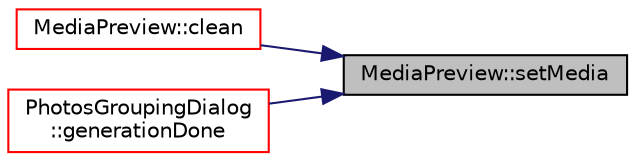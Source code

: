 digraph "MediaPreview::setMedia"
{
 // LATEX_PDF_SIZE
  edge [fontname="Helvetica",fontsize="10",labelfontname="Helvetica",labelfontsize="10"];
  node [fontname="Helvetica",fontsize="10",shape=record];
  rankdir="RL";
  Node1 [label="MediaPreview::setMedia",height=0.2,width=0.4,color="black", fillcolor="grey75", style="filled", fontcolor="black",tooltip=" "];
  Node1 -> Node2 [dir="back",color="midnightblue",fontsize="10",style="solid",fontname="Helvetica"];
  Node2 [label="MediaPreview::clean",height=0.2,width=0.4,color="red", fillcolor="white", style="filled",URL="$class_media_preview.html#a479c256007563f64a836b8eef3b235c3",tooltip=" "];
  Node1 -> Node6 [dir="back",color="midnightblue",fontsize="10",style="solid",fontname="Helvetica"];
  Node6 [label="PhotosGroupingDialog\l::generationDone",height=0.2,width=0.4,color="red", fillcolor="white", style="filled",URL="$class_photos_grouping_dialog.html#aadab8ff1bdd21245d089ed650e98210a",tooltip=" "];
}
